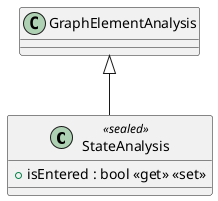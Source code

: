 @startuml
class StateAnalysis <<sealed>> {
    + isEntered : bool <<get>> <<set>>
}
GraphElementAnalysis <|-- StateAnalysis
@enduml
